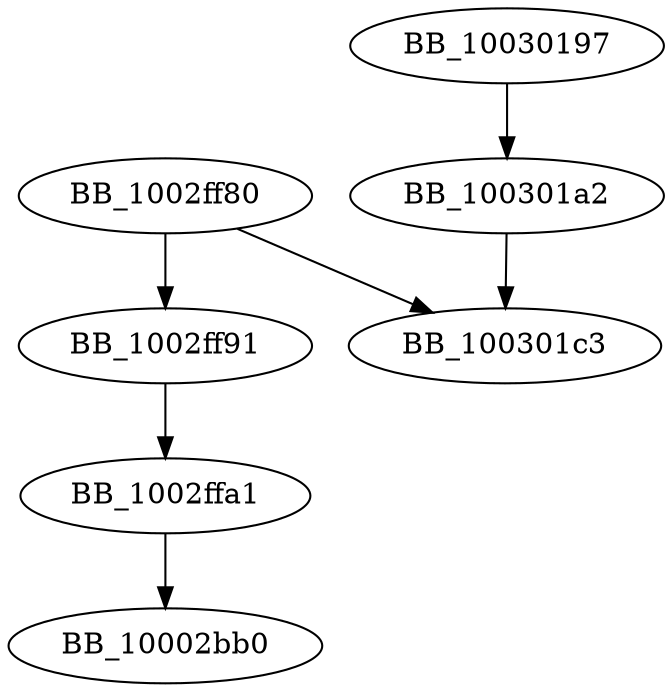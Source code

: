 DiGraph sub_1002FF80{
BB_1002ff80->BB_1002ff91
BB_1002ff80->BB_100301c3
BB_1002ff91->BB_1002ffa1
BB_1002ffa1->BB_10002bb0
BB_10030197->BB_100301a2
BB_100301a2->BB_100301c3
}
